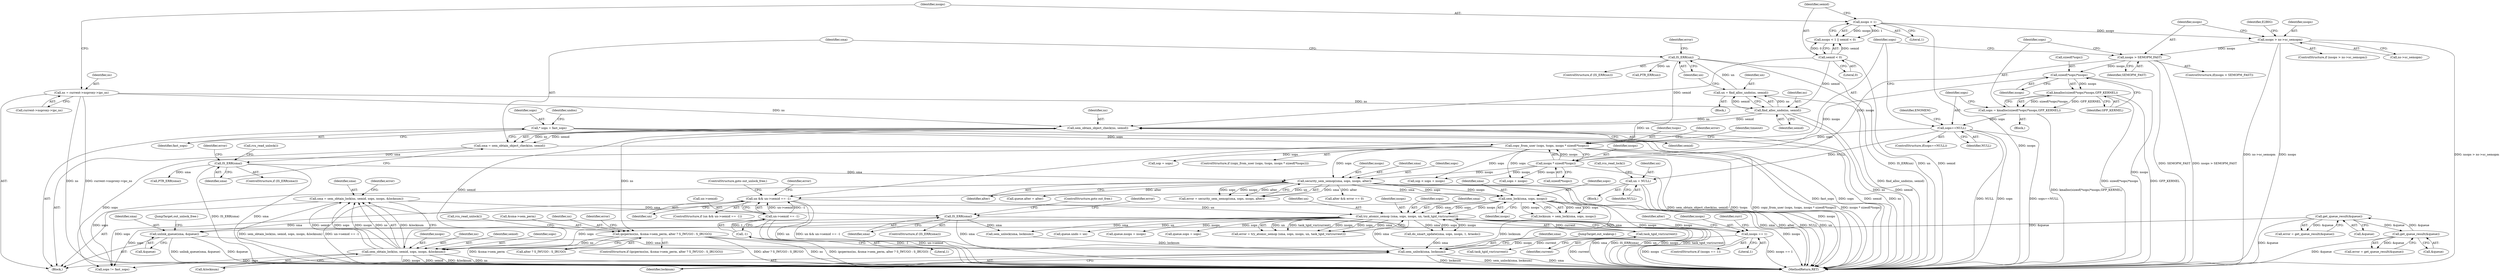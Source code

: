 digraph "0_linux_6062a8dc0517bce23e3c2f7d2fea5e22411269a3_0@API" {
"1000613" [label="(Call,unlink_queue(sma, &queue))"];
"1000582" [label="(Call,IS_ERR(sma))"];
"1000567" [label="(Call,sma = sem_obtain_lock(ns, semid, sops, nsops, &locknum))"];
"1000569" [label="(Call,sem_obtain_lock(ns, semid, sops, nsops, &locknum))"];
"1000363" [label="(Call,ipcperms(ns, &sma->sem_perm, alter ? S_IWUGO : S_IRUGO))"];
"1000332" [label="(Call,sem_obtain_object_check(ns, semid))"];
"1000150" [label="(Call,ns = current->nsproxy->ipc_ns)"];
"1000312" [label="(Call,find_alloc_undo(ns, semid))"];
"1000162" [label="(Call,semid < 0)"];
"1000410" [label="(Call,try_atomic_semop (sma, sops, nsops, un, task_tgid_vnr(current)))"];
"1000394" [label="(Call,sem_lock(sma, sops, nsops))"];
"1000378" [label="(Call,security_sem_semop(sma, sops, nsops, alter))"];
"1000336" [label="(Call,IS_ERR(sma))"];
"1000330" [label="(Call,sma = sem_obtain_object_check(ns, semid))"];
"1000199" [label="(Call,copy_from_user (sops, tsops, nsops * sizeof(*tsops)))"];
"1000128" [label="(Call,* sops = fast_sops)"];
"1000192" [label="(Call,sops==NULL)"];
"1000182" [label="(Call,sops = kmalloc(sizeof(*sops)*nsops,GFP_KERNEL))"];
"1000184" [label="(Call,kmalloc(sizeof(*sops)*nsops,GFP_KERNEL))"];
"1000185" [label="(Call,sizeof(*sops)*nsops)"];
"1000178" [label="(Call,nsops > SEMOPM_FAST)"];
"1000169" [label="(Call,nsops > ns->sc_semopm)"];
"1000159" [label="(Call,nsops < 1)"];
"1000202" [label="(Call,nsops * sizeof(*tsops))"];
"1000399" [label="(Call,un && un->semid == -1)"];
"1000326" [label="(Call,un = NULL)"];
"1000316" [label="(Call,IS_ERR(un))"];
"1000310" [label="(Call,un = find_alloc_undo(ns, semid))"];
"1000401" [label="(Call,un->semid == -1)"];
"1000405" [label="(Call,-1)"];
"1000415" [label="(Call,task_tgid_vnr(current))"];
"1000463" [label="(Call,nsops == 1)"];
"1000578" [label="(Call,get_queue_result(&queue))"];
"1000556" [label="(Call,get_queue_result(&queue))"];
"1000618" [label="(Call,sem_unlock(sma, locknum))"];
"1000204" [label="(Call,sizeof(*tsops))"];
"1000576" [label="(Call,error = get_queue_result(&queue))"];
"1000465" [label="(Literal,1)"];
"1000400" [label="(Identifier,un)"];
"1000177" [label="(ControlStructure,if(nsops > SEMOPM_FAST))"];
"1000573" [label="(Identifier,nsops)"];
"1000463" [label="(Call,nsops == 1)"];
"1000416" [label="(Identifier,current)"];
"1000203" [label="(Identifier,nsops)"];
"1000264" [label="(Call,sop = sops)"];
"1000406" [label="(Literal,1)"];
"1000399" [label="(Call,un && un->semid == -1)"];
"1000335" [label="(ControlStructure,if (IS_ERR(sma)))"];
"1000567" [label="(Call,sma = sem_obtain_lock(ns, semid, sops, nsops, &locknum))"];
"1000129" [label="(Identifier,sops)"];
"1000369" [label="(Call,alter ? S_IWUGO : S_IRUGO)"];
"1000183" [label="(Identifier,sops)"];
"1000615" [label="(Call,&queue)"];
"1000364" [label="(Identifier,ns)"];
"1000201" [label="(Identifier,tsops)"];
"1000428" [label="(Call,do_smart_update(sma, sops, nsops, 1, &tasks))"];
"1000135" [label="(Identifier,undos)"];
"1000405" [label="(Call,-1)"];
"1000332" [label="(Call,sem_obtain_object_check(ns, semid))"];
"1000362" [label="(ControlStructure,if (ipcperms(ns, &sma->sem_perm, alter ? S_IWUGO : S_IRUGO)))"];
"1000180" [label="(Identifier,SEMOPM_FAST)"];
"1000312" [label="(Call,find_alloc_undo(ns, semid))"];
"1000325" [label="(Block,)"];
"1000179" [label="(Identifier,nsops)"];
"1000181" [label="(Block,)"];
"1000316" [label="(Call,IS_ERR(un))"];
"1000339" [label="(Call,rcu_read_unlock())"];
"1000185" [label="(Call,sizeof(*sops)*nsops)"];
"1000199" [label="(Call,copy_from_user (sops, tsops, nsops * sizeof(*tsops)))"];
"1000423" [label="(Call,alter && error == 0)"];
"1000570" [label="(Identifier,ns)"];
"1000209" [label="(Identifier,error)"];
"1000330" [label="(Call,sma = sem_obtain_object_check(ns, semid))"];
"1000194" [label="(Identifier,NULL)"];
"1000336" [label="(Call,IS_ERR(sma))"];
"1000329" [label="(Call,rcu_read_lock())"];
"1000168" [label="(ControlStructure,if (nsops > ns->sc_semopm))"];
"1000568" [label="(Identifier,sma)"];
"1000152" [label="(Call,current->nsproxy->ipc_ns)"];
"1000381" [label="(Identifier,nsops)"];
"1000333" [label="(Identifier,ns)"];
"1000119" [label="(Block,)"];
"1000159" [label="(Call,nsops < 1)"];
"1000198" [label="(ControlStructure,if (copy_from_user (sops, tsops, nsops * sizeof(*tsops))))"];
"1000191" [label="(ControlStructure,if(sops==NULL))"];
"1000162" [label="(Call,semid < 0)"];
"1000327" [label="(Identifier,un)"];
"1000415" [label="(Call,task_tgid_vnr(current))"];
"1000392" [label="(Call,locknum = sem_lock(sma, sops, nsops))"];
"1000554" [label="(Call,error = get_queue_result(&queue))"];
"1000410" [label="(Call,try_atomic_semop (sma, sops, nsops, un, task_tgid_vnr(current)))"];
"1000588" [label="(Identifier,error)"];
"1000577" [label="(Identifier,error)"];
"1000571" [label="(Identifier,semid)"];
"1000189" [label="(Identifier,nsops)"];
"1000376" [label="(Call,error = security_sem_semop(sma, sops, nsops, alter))"];
"1000382" [label="(Identifier,alter)"];
"1000579" [label="(Call,&queue)"];
"1000446" [label="(Call,queue.undo = un)"];
"1000326" [label="(Call,un = NULL)"];
"1000412" [label="(Identifier,sops)"];
"1000543" [label="(Call,sem_unlock(sma, locknum))"];
"1000396" [label="(Identifier,sops)"];
"1000334" [label="(Identifier,semid)"];
"1000634" [label="(MethodReturn,RET)"];
"1000582" [label="(Call,IS_ERR(sma))"];
"1000151" [label="(Identifier,ns)"];
"1000379" [label="(Identifier,sma)"];
"1000169" [label="(Call,nsops > ns->sc_semopm)"];
"1000190" [label="(Identifier,GFP_KERNEL)"];
"1000161" [label="(Literal,1)"];
"1000267" [label="(Call,sop < sops + nsops)"];
"1000613" [label="(Call,unlink_queue(sma, &queue))"];
"1000409" [label="(Identifier,error)"];
"1000455" [label="(Call,task_tgid_vnr(current))"];
"1000585" [label="(ControlStructure,goto out_free;)"];
"1000200" [label="(Identifier,sops)"];
"1000627" [label="(Call,sops != fast_sops)"];
"1000184" [label="(Call,kmalloc(sizeof(*sops)*nsops,GFP_KERNEL))"];
"1000411" [label="(Identifier,sma)"];
"1000186" [label="(Call,sizeof(*sops))"];
"1000309" [label="(Block,)"];
"1000342" [label="(Call,PTR_ERR(sma))"];
"1000583" [label="(Identifier,sma)"];
"1000314" [label="(Identifier,semid)"];
"1000569" [label="(Call,sem_obtain_lock(ns, semid, sops, nsops, &locknum))"];
"1000380" [label="(Identifier,sops)"];
"1000557" [label="(Call,&queue)"];
"1000337" [label="(Identifier,sma)"];
"1000377" [label="(Identifier,error)"];
"1000269" [label="(Call,sops + nsops)"];
"1000441" [label="(Call,queue.nsops = nsops)"];
"1000315" [label="(ControlStructure,if (IS_ERR(un)))"];
"1000197" [label="(Identifier,ENOMEM)"];
"1000620" [label="(Identifier,locknum)"];
"1000374" [label="(Call,rcu_read_unlock())"];
"1000363" [label="(Call,ipcperms(ns, &sma->sem_perm, alter ? S_IWUGO : S_IRUGO))"];
"1000176" [label="(Identifier,E2BIG)"];
"1000614" [label="(Identifier,sma)"];
"1000170" [label="(Identifier,nsops)"];
"1000407" [label="(ControlStructure,goto out_unlock_free;)"];
"1000619" [label="(Identifier,sma)"];
"1000158" [label="(Call,nsops < 1 || semid < 0)"];
"1000346" [label="(Identifier,error)"];
"1000502" [label="(Identifier,alter)"];
"1000163" [label="(Identifier,semid)"];
"1000365" [label="(Call,&sma->sem_perm)"];
"1000617" [label="(JumpTarget,out_unlock_free:)"];
"1000574" [label="(Call,&locknum)"];
"1000401" [label="(Call,un->semid == -1)"];
"1000572" [label="(Identifier,sops)"];
"1000394" [label="(Call,sem_lock(sma, sops, nsops))"];
"1000193" [label="(Identifier,sops)"];
"1000320" [label="(Identifier,error)"];
"1000414" [label="(Identifier,un)"];
"1000464" [label="(Identifier,nsops)"];
"1000192" [label="(Call,sops==NULL)"];
"1000378" [label="(Call,security_sem_semop(sma, sops, nsops, alter))"];
"1000128" [label="(Call,* sops = fast_sops)"];
"1000321" [label="(Call,PTR_ERR(un))"];
"1000150" [label="(Call,ns = current->nsproxy->ipc_ns)"];
"1000436" [label="(Call,queue.sops = sops)"];
"1000313" [label="(Identifier,ns)"];
"1000469" [label="(Identifier,curr)"];
"1000581" [label="(ControlStructure,if (IS_ERR(sma)))"];
"1000164" [label="(Literal,0)"];
"1000182" [label="(Call,sops = kmalloc(sizeof(*sops)*nsops,GFP_KERNEL))"];
"1000578" [label="(Call,get_queue_result(&queue))"];
"1000408" [label="(Call,error = try_atomic_semop (sma, sops, nsops, un, task_tgid_vnr(current)))"];
"1000171" [label="(Call,ns->sc_semopm)"];
"1000214" [label="(Identifier,timeout)"];
"1000395" [label="(Identifier,sma)"];
"1000618" [label="(Call,sem_unlock(sma, locknum))"];
"1000311" [label="(Identifier,un)"];
"1000397" [label="(Identifier,nsops)"];
"1000457" [label="(Call,queue.alter = alter)"];
"1000130" [label="(Identifier,fast_sops)"];
"1000178" [label="(Call,nsops > SEMOPM_FAST)"];
"1000402" [label="(Call,un->semid)"];
"1000328" [label="(Identifier,NULL)"];
"1000621" [label="(JumpTarget,out_wakeup:)"];
"1000413" [label="(Identifier,nsops)"];
"1000331" [label="(Identifier,sma)"];
"1000556" [label="(Call,get_queue_result(&queue))"];
"1000398" [label="(ControlStructure,if (un && un->semid == -1))"];
"1000317" [label="(Identifier,un)"];
"1000160" [label="(Identifier,nsops)"];
"1000462" [label="(ControlStructure,if (nsops == 1))"];
"1000202" [label="(Call,nsops * sizeof(*tsops))"];
"1000310" [label="(Call,un = find_alloc_undo(ns, semid))"];
"1000613" -> "1000119"  [label="AST: "];
"1000613" -> "1000615"  [label="CFG: "];
"1000614" -> "1000613"  [label="AST: "];
"1000615" -> "1000613"  [label="AST: "];
"1000617" -> "1000613"  [label="CFG: "];
"1000613" -> "1000634"  [label="DDG: unlink_queue(sma, &queue)"];
"1000613" -> "1000634"  [label="DDG: &queue"];
"1000582" -> "1000613"  [label="DDG: sma"];
"1000578" -> "1000613"  [label="DDG: &queue"];
"1000613" -> "1000618"  [label="DDG: sma"];
"1000582" -> "1000581"  [label="AST: "];
"1000582" -> "1000583"  [label="CFG: "];
"1000583" -> "1000582"  [label="AST: "];
"1000585" -> "1000582"  [label="CFG: "];
"1000588" -> "1000582"  [label="CFG: "];
"1000582" -> "1000634"  [label="DDG: sma"];
"1000582" -> "1000634"  [label="DDG: IS_ERR(sma)"];
"1000582" -> "1000543"  [label="DDG: sma"];
"1000567" -> "1000582"  [label="DDG: sma"];
"1000582" -> "1000618"  [label="DDG: sma"];
"1000567" -> "1000119"  [label="AST: "];
"1000567" -> "1000569"  [label="CFG: "];
"1000568" -> "1000567"  [label="AST: "];
"1000569" -> "1000567"  [label="AST: "];
"1000577" -> "1000567"  [label="CFG: "];
"1000567" -> "1000634"  [label="DDG: sem_obtain_lock(ns, semid, sops, nsops, &locknum)"];
"1000569" -> "1000567"  [label="DDG: &locknum"];
"1000569" -> "1000567"  [label="DDG: semid"];
"1000569" -> "1000567"  [label="DDG: sops"];
"1000569" -> "1000567"  [label="DDG: ns"];
"1000569" -> "1000567"  [label="DDG: nsops"];
"1000569" -> "1000574"  [label="CFG: "];
"1000570" -> "1000569"  [label="AST: "];
"1000571" -> "1000569"  [label="AST: "];
"1000572" -> "1000569"  [label="AST: "];
"1000573" -> "1000569"  [label="AST: "];
"1000574" -> "1000569"  [label="AST: "];
"1000569" -> "1000634"  [label="DDG: semid"];
"1000569" -> "1000634"  [label="DDG: &locknum"];
"1000569" -> "1000634"  [label="DDG: ns"];
"1000569" -> "1000634"  [label="DDG: nsops"];
"1000363" -> "1000569"  [label="DDG: ns"];
"1000332" -> "1000569"  [label="DDG: semid"];
"1000410" -> "1000569"  [label="DDG: sops"];
"1000463" -> "1000569"  [label="DDG: nsops"];
"1000569" -> "1000627"  [label="DDG: sops"];
"1000363" -> "1000362"  [label="AST: "];
"1000363" -> "1000369"  [label="CFG: "];
"1000364" -> "1000363"  [label="AST: "];
"1000365" -> "1000363"  [label="AST: "];
"1000369" -> "1000363"  [label="AST: "];
"1000374" -> "1000363"  [label="CFG: "];
"1000377" -> "1000363"  [label="CFG: "];
"1000363" -> "1000634"  [label="DDG: &sma->sem_perm"];
"1000363" -> "1000634"  [label="DDG: alter ? S_IWUGO : S_IRUGO"];
"1000363" -> "1000634"  [label="DDG: ns"];
"1000363" -> "1000634"  [label="DDG: ipcperms(ns, &sma->sem_perm, alter ? S_IWUGO : S_IRUGO)"];
"1000332" -> "1000363"  [label="DDG: ns"];
"1000332" -> "1000330"  [label="AST: "];
"1000332" -> "1000334"  [label="CFG: "];
"1000333" -> "1000332"  [label="AST: "];
"1000334" -> "1000332"  [label="AST: "];
"1000330" -> "1000332"  [label="CFG: "];
"1000332" -> "1000634"  [label="DDG: semid"];
"1000332" -> "1000634"  [label="DDG: ns"];
"1000332" -> "1000330"  [label="DDG: ns"];
"1000332" -> "1000330"  [label="DDG: semid"];
"1000150" -> "1000332"  [label="DDG: ns"];
"1000312" -> "1000332"  [label="DDG: ns"];
"1000312" -> "1000332"  [label="DDG: semid"];
"1000162" -> "1000332"  [label="DDG: semid"];
"1000150" -> "1000119"  [label="AST: "];
"1000150" -> "1000152"  [label="CFG: "];
"1000151" -> "1000150"  [label="AST: "];
"1000152" -> "1000150"  [label="AST: "];
"1000160" -> "1000150"  [label="CFG: "];
"1000150" -> "1000634"  [label="DDG: ns"];
"1000150" -> "1000634"  [label="DDG: current->nsproxy->ipc_ns"];
"1000150" -> "1000312"  [label="DDG: ns"];
"1000312" -> "1000310"  [label="AST: "];
"1000312" -> "1000314"  [label="CFG: "];
"1000313" -> "1000312"  [label="AST: "];
"1000314" -> "1000312"  [label="AST: "];
"1000310" -> "1000312"  [label="CFG: "];
"1000312" -> "1000634"  [label="DDG: ns"];
"1000312" -> "1000634"  [label="DDG: semid"];
"1000312" -> "1000310"  [label="DDG: ns"];
"1000312" -> "1000310"  [label="DDG: semid"];
"1000162" -> "1000312"  [label="DDG: semid"];
"1000162" -> "1000158"  [label="AST: "];
"1000162" -> "1000164"  [label="CFG: "];
"1000163" -> "1000162"  [label="AST: "];
"1000164" -> "1000162"  [label="AST: "];
"1000158" -> "1000162"  [label="CFG: "];
"1000162" -> "1000634"  [label="DDG: semid"];
"1000162" -> "1000158"  [label="DDG: semid"];
"1000162" -> "1000158"  [label="DDG: 0"];
"1000410" -> "1000408"  [label="AST: "];
"1000410" -> "1000415"  [label="CFG: "];
"1000411" -> "1000410"  [label="AST: "];
"1000412" -> "1000410"  [label="AST: "];
"1000413" -> "1000410"  [label="AST: "];
"1000414" -> "1000410"  [label="AST: "];
"1000415" -> "1000410"  [label="AST: "];
"1000408" -> "1000410"  [label="CFG: "];
"1000410" -> "1000634"  [label="DDG: un"];
"1000410" -> "1000634"  [label="DDG: nsops"];
"1000410" -> "1000634"  [label="DDG: task_tgid_vnr(current)"];
"1000410" -> "1000408"  [label="DDG: un"];
"1000410" -> "1000408"  [label="DDG: task_tgid_vnr(current)"];
"1000410" -> "1000408"  [label="DDG: nsops"];
"1000410" -> "1000408"  [label="DDG: sops"];
"1000410" -> "1000408"  [label="DDG: sma"];
"1000394" -> "1000410"  [label="DDG: sma"];
"1000394" -> "1000410"  [label="DDG: sops"];
"1000394" -> "1000410"  [label="DDG: nsops"];
"1000399" -> "1000410"  [label="DDG: un"];
"1000415" -> "1000410"  [label="DDG: current"];
"1000410" -> "1000428"  [label="DDG: sma"];
"1000410" -> "1000428"  [label="DDG: sops"];
"1000410" -> "1000428"  [label="DDG: nsops"];
"1000410" -> "1000436"  [label="DDG: sops"];
"1000410" -> "1000441"  [label="DDG: nsops"];
"1000410" -> "1000446"  [label="DDG: un"];
"1000410" -> "1000463"  [label="DDG: nsops"];
"1000410" -> "1000543"  [label="DDG: sma"];
"1000410" -> "1000618"  [label="DDG: sma"];
"1000410" -> "1000627"  [label="DDG: sops"];
"1000394" -> "1000392"  [label="AST: "];
"1000394" -> "1000397"  [label="CFG: "];
"1000395" -> "1000394"  [label="AST: "];
"1000396" -> "1000394"  [label="AST: "];
"1000397" -> "1000394"  [label="AST: "];
"1000392" -> "1000394"  [label="CFG: "];
"1000394" -> "1000634"  [label="DDG: nsops"];
"1000394" -> "1000392"  [label="DDG: sma"];
"1000394" -> "1000392"  [label="DDG: sops"];
"1000394" -> "1000392"  [label="DDG: nsops"];
"1000378" -> "1000394"  [label="DDG: sma"];
"1000378" -> "1000394"  [label="DDG: sops"];
"1000378" -> "1000394"  [label="DDG: nsops"];
"1000394" -> "1000618"  [label="DDG: sma"];
"1000394" -> "1000627"  [label="DDG: sops"];
"1000378" -> "1000376"  [label="AST: "];
"1000378" -> "1000382"  [label="CFG: "];
"1000379" -> "1000378"  [label="AST: "];
"1000380" -> "1000378"  [label="AST: "];
"1000381" -> "1000378"  [label="AST: "];
"1000382" -> "1000378"  [label="AST: "];
"1000376" -> "1000378"  [label="CFG: "];
"1000378" -> "1000634"  [label="DDG: sma"];
"1000378" -> "1000634"  [label="DDG: alter"];
"1000378" -> "1000634"  [label="DDG: nsops"];
"1000378" -> "1000376"  [label="DDG: sma"];
"1000378" -> "1000376"  [label="DDG: sops"];
"1000378" -> "1000376"  [label="DDG: nsops"];
"1000378" -> "1000376"  [label="DDG: alter"];
"1000336" -> "1000378"  [label="DDG: sma"];
"1000199" -> "1000378"  [label="DDG: sops"];
"1000202" -> "1000378"  [label="DDG: nsops"];
"1000378" -> "1000423"  [label="DDG: alter"];
"1000378" -> "1000457"  [label="DDG: alter"];
"1000378" -> "1000627"  [label="DDG: sops"];
"1000336" -> "1000335"  [label="AST: "];
"1000336" -> "1000337"  [label="CFG: "];
"1000337" -> "1000336"  [label="AST: "];
"1000339" -> "1000336"  [label="CFG: "];
"1000346" -> "1000336"  [label="CFG: "];
"1000336" -> "1000634"  [label="DDG: IS_ERR(sma)"];
"1000336" -> "1000634"  [label="DDG: sma"];
"1000330" -> "1000336"  [label="DDG: sma"];
"1000336" -> "1000342"  [label="DDG: sma"];
"1000330" -> "1000119"  [label="AST: "];
"1000331" -> "1000330"  [label="AST: "];
"1000337" -> "1000330"  [label="CFG: "];
"1000330" -> "1000634"  [label="DDG: sem_obtain_object_check(ns, semid)"];
"1000199" -> "1000198"  [label="AST: "];
"1000199" -> "1000202"  [label="CFG: "];
"1000200" -> "1000199"  [label="AST: "];
"1000201" -> "1000199"  [label="AST: "];
"1000202" -> "1000199"  [label="AST: "];
"1000209" -> "1000199"  [label="CFG: "];
"1000214" -> "1000199"  [label="CFG: "];
"1000199" -> "1000634"  [label="DDG: tsops"];
"1000199" -> "1000634"  [label="DDG: copy_from_user (sops, tsops, nsops * sizeof(*tsops))"];
"1000199" -> "1000634"  [label="DDG: nsops * sizeof(*tsops)"];
"1000128" -> "1000199"  [label="DDG: sops"];
"1000192" -> "1000199"  [label="DDG: sops"];
"1000202" -> "1000199"  [label="DDG: nsops"];
"1000199" -> "1000264"  [label="DDG: sops"];
"1000199" -> "1000267"  [label="DDG: sops"];
"1000199" -> "1000269"  [label="DDG: sops"];
"1000199" -> "1000627"  [label="DDG: sops"];
"1000128" -> "1000119"  [label="AST: "];
"1000128" -> "1000130"  [label="CFG: "];
"1000129" -> "1000128"  [label="AST: "];
"1000130" -> "1000128"  [label="AST: "];
"1000135" -> "1000128"  [label="CFG: "];
"1000128" -> "1000634"  [label="DDG: fast_sops"];
"1000128" -> "1000634"  [label="DDG: sops"];
"1000192" -> "1000191"  [label="AST: "];
"1000192" -> "1000194"  [label="CFG: "];
"1000193" -> "1000192"  [label="AST: "];
"1000194" -> "1000192"  [label="AST: "];
"1000197" -> "1000192"  [label="CFG: "];
"1000200" -> "1000192"  [label="CFG: "];
"1000192" -> "1000634"  [label="DDG: NULL"];
"1000192" -> "1000634"  [label="DDG: sops"];
"1000192" -> "1000634"  [label="DDG: sops==NULL"];
"1000182" -> "1000192"  [label="DDG: sops"];
"1000192" -> "1000326"  [label="DDG: NULL"];
"1000182" -> "1000181"  [label="AST: "];
"1000182" -> "1000184"  [label="CFG: "];
"1000183" -> "1000182"  [label="AST: "];
"1000184" -> "1000182"  [label="AST: "];
"1000193" -> "1000182"  [label="CFG: "];
"1000182" -> "1000634"  [label="DDG: kmalloc(sizeof(*sops)*nsops,GFP_KERNEL)"];
"1000184" -> "1000182"  [label="DDG: sizeof(*sops)*nsops"];
"1000184" -> "1000182"  [label="DDG: GFP_KERNEL"];
"1000184" -> "1000190"  [label="CFG: "];
"1000185" -> "1000184"  [label="AST: "];
"1000190" -> "1000184"  [label="AST: "];
"1000184" -> "1000634"  [label="DDG: sizeof(*sops)*nsops"];
"1000184" -> "1000634"  [label="DDG: GFP_KERNEL"];
"1000185" -> "1000184"  [label="DDG: nsops"];
"1000185" -> "1000189"  [label="CFG: "];
"1000186" -> "1000185"  [label="AST: "];
"1000189" -> "1000185"  [label="AST: "];
"1000190" -> "1000185"  [label="CFG: "];
"1000185" -> "1000634"  [label="DDG: nsops"];
"1000178" -> "1000185"  [label="DDG: nsops"];
"1000185" -> "1000202"  [label="DDG: nsops"];
"1000178" -> "1000177"  [label="AST: "];
"1000178" -> "1000180"  [label="CFG: "];
"1000179" -> "1000178"  [label="AST: "];
"1000180" -> "1000178"  [label="AST: "];
"1000183" -> "1000178"  [label="CFG: "];
"1000200" -> "1000178"  [label="CFG: "];
"1000178" -> "1000634"  [label="DDG: nsops > SEMOPM_FAST"];
"1000178" -> "1000634"  [label="DDG: SEMOPM_FAST"];
"1000169" -> "1000178"  [label="DDG: nsops"];
"1000178" -> "1000202"  [label="DDG: nsops"];
"1000169" -> "1000168"  [label="AST: "];
"1000169" -> "1000171"  [label="CFG: "];
"1000170" -> "1000169"  [label="AST: "];
"1000171" -> "1000169"  [label="AST: "];
"1000176" -> "1000169"  [label="CFG: "];
"1000179" -> "1000169"  [label="CFG: "];
"1000169" -> "1000634"  [label="DDG: nsops > ns->sc_semopm"];
"1000169" -> "1000634"  [label="DDG: ns->sc_semopm"];
"1000169" -> "1000634"  [label="DDG: nsops"];
"1000159" -> "1000169"  [label="DDG: nsops"];
"1000159" -> "1000158"  [label="AST: "];
"1000159" -> "1000161"  [label="CFG: "];
"1000160" -> "1000159"  [label="AST: "];
"1000161" -> "1000159"  [label="AST: "];
"1000163" -> "1000159"  [label="CFG: "];
"1000158" -> "1000159"  [label="CFG: "];
"1000159" -> "1000634"  [label="DDG: nsops"];
"1000159" -> "1000158"  [label="DDG: nsops"];
"1000159" -> "1000158"  [label="DDG: 1"];
"1000202" -> "1000204"  [label="CFG: "];
"1000203" -> "1000202"  [label="AST: "];
"1000204" -> "1000202"  [label="AST: "];
"1000202" -> "1000634"  [label="DDG: nsops"];
"1000202" -> "1000267"  [label="DDG: nsops"];
"1000202" -> "1000269"  [label="DDG: nsops"];
"1000399" -> "1000398"  [label="AST: "];
"1000399" -> "1000400"  [label="CFG: "];
"1000399" -> "1000401"  [label="CFG: "];
"1000400" -> "1000399"  [label="AST: "];
"1000401" -> "1000399"  [label="AST: "];
"1000407" -> "1000399"  [label="CFG: "];
"1000409" -> "1000399"  [label="CFG: "];
"1000399" -> "1000634"  [label="DDG: un->semid == -1"];
"1000399" -> "1000634"  [label="DDG: un"];
"1000399" -> "1000634"  [label="DDG: un && un->semid == -1"];
"1000326" -> "1000399"  [label="DDG: un"];
"1000316" -> "1000399"  [label="DDG: un"];
"1000401" -> "1000399"  [label="DDG: un->semid"];
"1000401" -> "1000399"  [label="DDG: -1"];
"1000326" -> "1000325"  [label="AST: "];
"1000326" -> "1000328"  [label="CFG: "];
"1000327" -> "1000326"  [label="AST: "];
"1000328" -> "1000326"  [label="AST: "];
"1000329" -> "1000326"  [label="CFG: "];
"1000326" -> "1000634"  [label="DDG: NULL"];
"1000326" -> "1000634"  [label="DDG: un"];
"1000316" -> "1000315"  [label="AST: "];
"1000316" -> "1000317"  [label="CFG: "];
"1000317" -> "1000316"  [label="AST: "];
"1000320" -> "1000316"  [label="CFG: "];
"1000331" -> "1000316"  [label="CFG: "];
"1000316" -> "1000634"  [label="DDG: IS_ERR(un)"];
"1000316" -> "1000634"  [label="DDG: un"];
"1000310" -> "1000316"  [label="DDG: un"];
"1000316" -> "1000321"  [label="DDG: un"];
"1000310" -> "1000309"  [label="AST: "];
"1000311" -> "1000310"  [label="AST: "];
"1000317" -> "1000310"  [label="CFG: "];
"1000310" -> "1000634"  [label="DDG: find_alloc_undo(ns, semid)"];
"1000401" -> "1000405"  [label="CFG: "];
"1000402" -> "1000401"  [label="AST: "];
"1000405" -> "1000401"  [label="AST: "];
"1000401" -> "1000634"  [label="DDG: -1"];
"1000401" -> "1000634"  [label="DDG: un->semid"];
"1000405" -> "1000401"  [label="DDG: 1"];
"1000405" -> "1000406"  [label="CFG: "];
"1000406" -> "1000405"  [label="AST: "];
"1000415" -> "1000416"  [label="CFG: "];
"1000416" -> "1000415"  [label="AST: "];
"1000415" -> "1000634"  [label="DDG: current"];
"1000415" -> "1000455"  [label="DDG: current"];
"1000463" -> "1000462"  [label="AST: "];
"1000463" -> "1000465"  [label="CFG: "];
"1000464" -> "1000463"  [label="AST: "];
"1000465" -> "1000463"  [label="AST: "];
"1000469" -> "1000463"  [label="CFG: "];
"1000502" -> "1000463"  [label="CFG: "];
"1000463" -> "1000634"  [label="DDG: nsops == 1"];
"1000463" -> "1000634"  [label="DDG: nsops"];
"1000578" -> "1000576"  [label="AST: "];
"1000578" -> "1000579"  [label="CFG: "];
"1000579" -> "1000578"  [label="AST: "];
"1000576" -> "1000578"  [label="CFG: "];
"1000578" -> "1000634"  [label="DDG: &queue"];
"1000578" -> "1000556"  [label="DDG: &queue"];
"1000578" -> "1000576"  [label="DDG: &queue"];
"1000556" -> "1000578"  [label="DDG: &queue"];
"1000556" -> "1000554"  [label="AST: "];
"1000556" -> "1000557"  [label="CFG: "];
"1000557" -> "1000556"  [label="AST: "];
"1000554" -> "1000556"  [label="CFG: "];
"1000556" -> "1000634"  [label="DDG: &queue"];
"1000556" -> "1000554"  [label="DDG: &queue"];
"1000618" -> "1000119"  [label="AST: "];
"1000618" -> "1000620"  [label="CFG: "];
"1000619" -> "1000618"  [label="AST: "];
"1000620" -> "1000618"  [label="AST: "];
"1000621" -> "1000618"  [label="CFG: "];
"1000618" -> "1000634"  [label="DDG: sem_unlock(sma, locknum)"];
"1000618" -> "1000634"  [label="DDG: sma"];
"1000618" -> "1000634"  [label="DDG: locknum"];
"1000428" -> "1000618"  [label="DDG: sma"];
"1000392" -> "1000618"  [label="DDG: locknum"];
"1000543" -> "1000618"  [label="DDG: locknum"];
}
